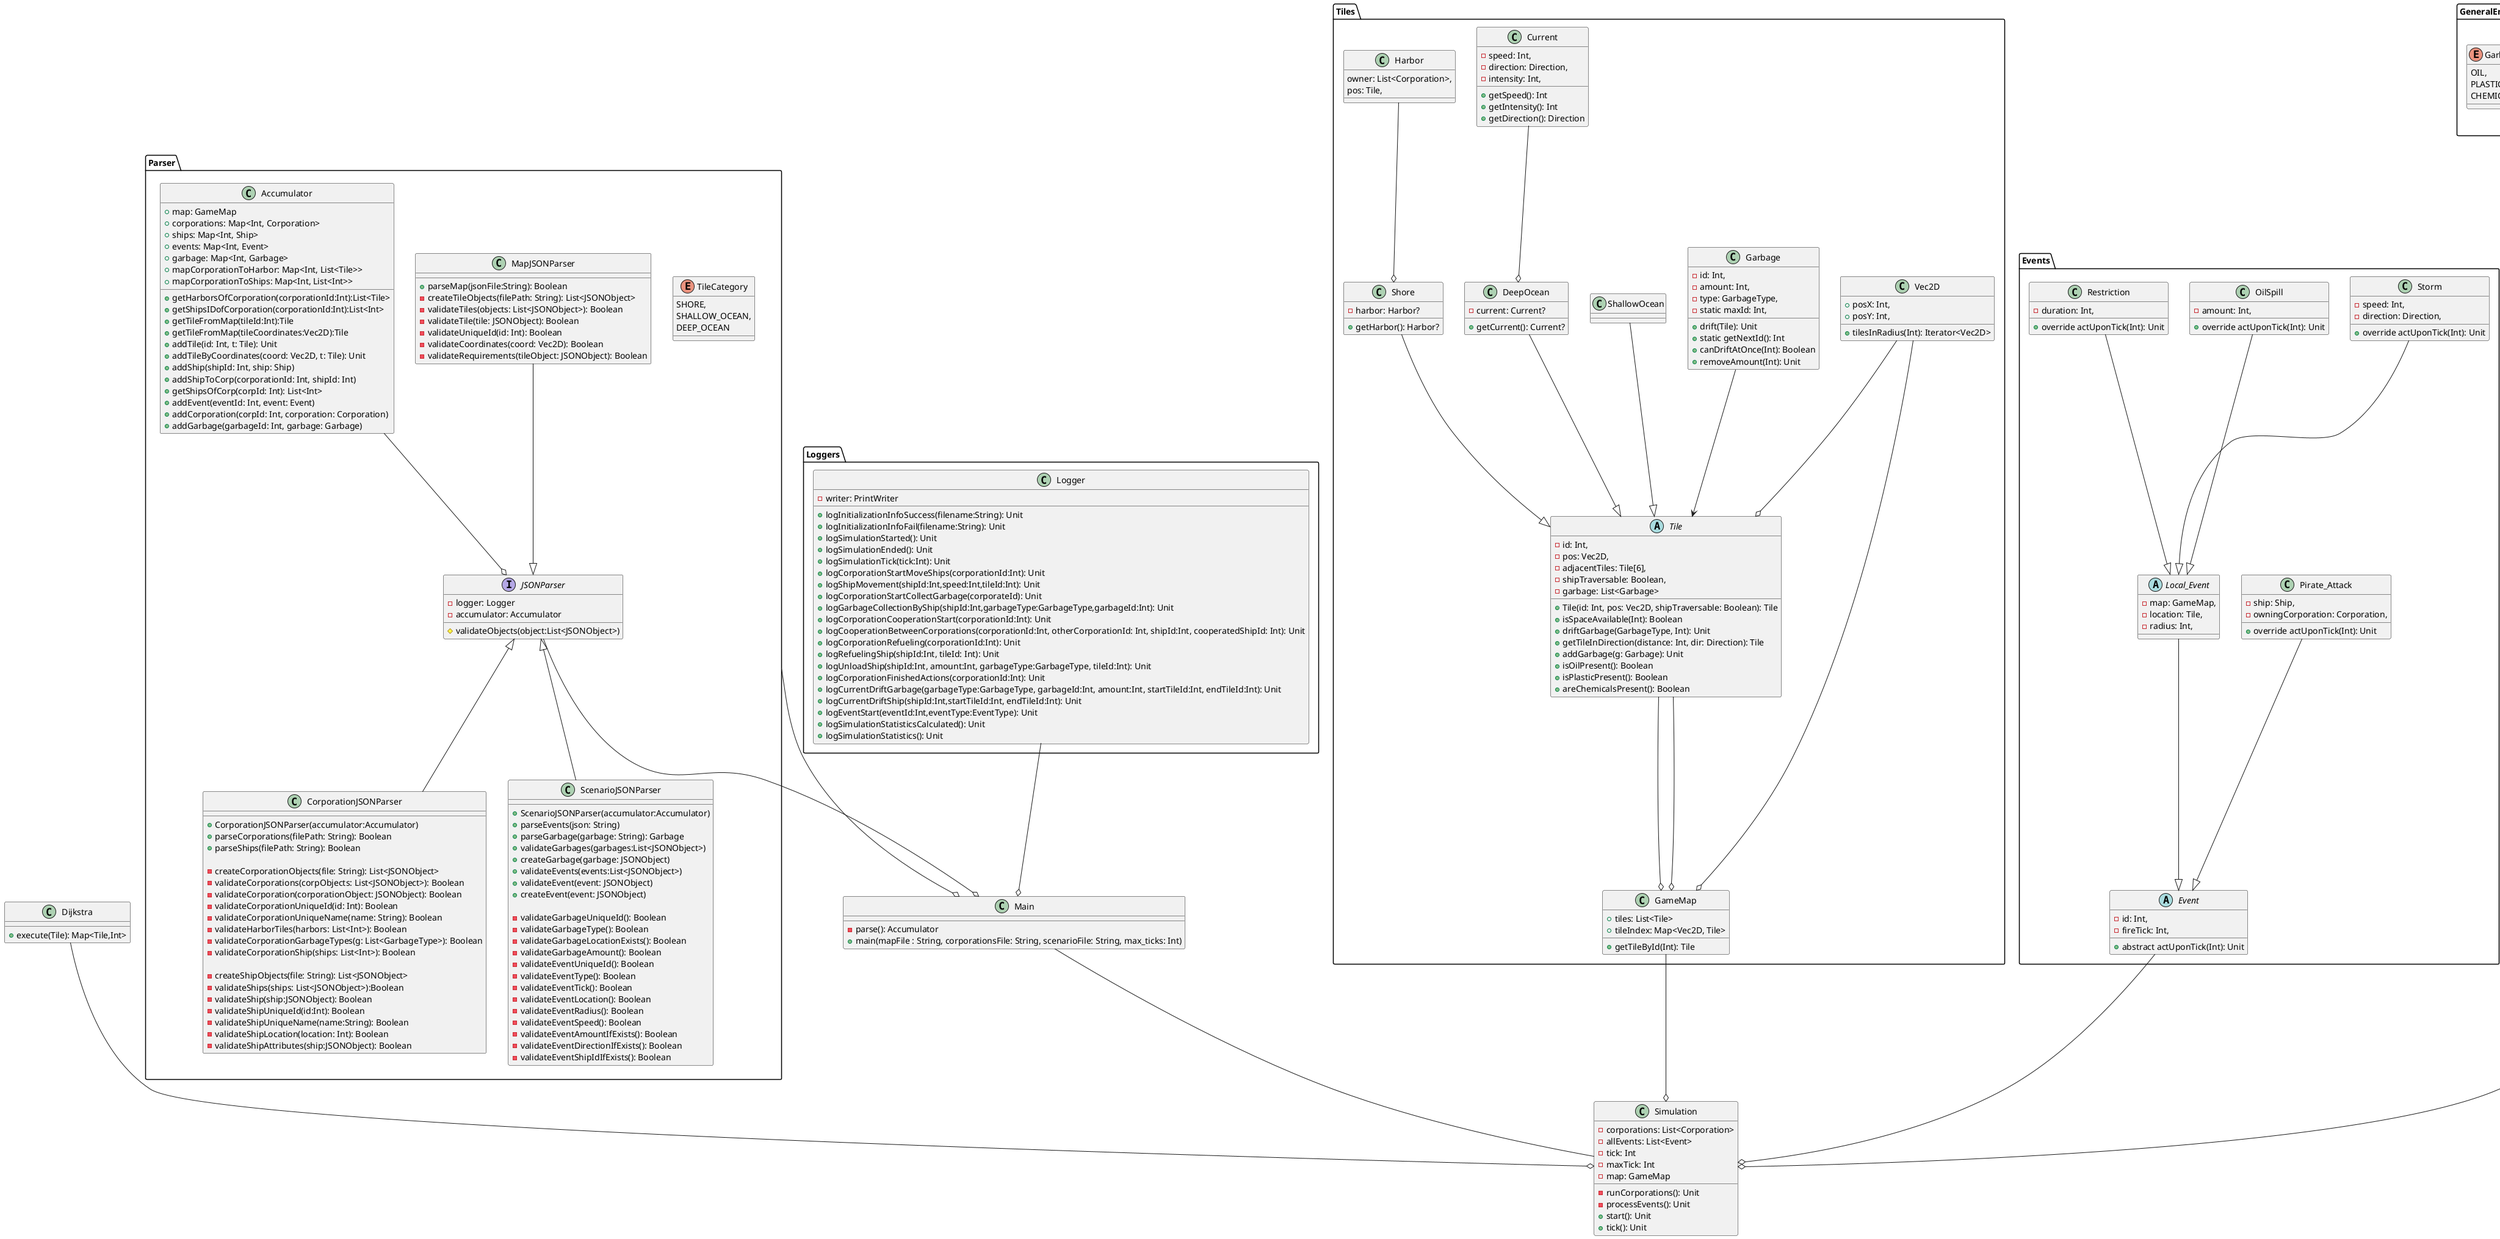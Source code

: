 @startuml
'General
package GeneralEnums{
  enum Direction{
    D0,
    D60,
    D120,
    D180,
    D240,
    D300
  }
  enum GarbageType{
    OIL,
    PLASTIC,
    CHEMICALS
  }
}
class Corporation {
  - id:Int,
  - partner:Corporation
  - name:String,
  - acceptedGarbageTypes: List<GarbageType>
  - ownedHarbors: List<Harbor>
  - ownedShips: List<Ship>
  - moveShips(): Unit
  - collectGarbage(): Unit
  - refuelShips(): Unit
  - unloadShips(): Unit
  +cooperateWith(c1:Corporation): Unit
  +run(): Unit


}
class Dijkstra{
  + execute(Tile): Map<Tile,Int>
}

Dijkstra --o Simulation



Main o-- Parser


Tiles.Tile --o Tiles.GameMap


class Main {
 - parse(): Accumulator
 + main(mapFile : String, corporationsFile: String, scenarioFile: String, max_ticks: Int)

}
Main -- Simulation


Events.Event --o Simulation
Ships.Ship --o Corporation
Tiles.Tile --o Tiles.GameMap
Loggers.Logger --o Main
Parser.JSONParser --o Main
Tiles.Vec2D --o Tiles.GameMap
Tiles.Vec2D --o Tiles.Tile




class Simulation {
  - corporations: List<Corporation>
  - allEvents: List<Event>
  - tick: Int
  - maxTick: Int
  - map: GameMap
  - runCorporations(): Unit
  - processEvents(): Unit
  + start(): Unit
  + tick(): Unit
}
Corporation --o Simulation
Tiles.GameMap --o Simulation
package Events{
  abstract class Event {
    - id: Int,
    - fireTick: Int,
    + abstract actUponTick(Int): Unit

  }
  Pirate_Attack --|> Event
  class Pirate_Attack {
    - ship: Ship,
    - owningCorporation: Corporation,
    + override actUponTick(Int): Unit
  }
  Local_Event --|> Event
  abstract class Local_Event {
    - map: GameMap,
    - location: Tile,
    - radius: Int,
  }
  Storm --|> Local_Event
  class Storm {
    - speed: Int,
    - direction: Direction,
    + override actUponTick(Int): Unit
  }
  OilSpill --|> Local_Event
  class OilSpill {
    - amount: Int,
    + override actUponTick(Int): Unit
  }
  Restriction --|> Local_Event
  class Restriction {
    - duration: Int,
    + override actUponTick(Int): Unit
  }
}
package Parser {
  enum TileCategory {
    SHORE,
    SHALLOW_OCEAN,
    DEEP_OCEAN
  }
  interface JSONParser{
    - logger: Logger
    - accumulator: Accumulator
    # validateObjects(object:List<JSONObject>)
  }

  MapJSONParser --|> JSONParser


  class MapJSONParser {

    + parseMap(jsonFile:String): Boolean
    - createTileObjects(filePath: String): List<JSONObject>
    - validateTiles(objects: List<JSONObject>): Boolean
    - validateTile(tile: JSONObject): Boolean
    - validateUniqueId(id: Int): Boolean
    - validateCoordinates(coord: Vec2D): Boolean
    - validateRequirements(tileObject: JSONObject): Boolean

  }

  class CorporationJSONParser{
    +CorporationJSONParser(accumulator:Accumulator)
    +parseCorporations(filePath: String): Boolean
    +parseShips(filePath: String): Boolean

    - createCorporationObjects(file: String): List<JSONObject>
    -validateCorporations(corpObjects: List<JSONObject>): Boolean
    -validateCorporation(corporationObject: JSONObject): Boolean
    -validateCorporationUniqueId(id: Int): Boolean
    -validateCorporationUniqueName(name: String): Boolean
    -validateHarborTiles(harbors: List<Int>): Boolean
    -validateCorporationGarbageTypes(g: List<GarbageType>): Boolean
    -validateCorporationShip(ships: List<Int>): Boolean

    - createShipObjects(file: String): List<JSONObject>
    - validateShips(ships: List<JSONObject>):Boolean
    - validateShip(ship:JSONObject): Boolean
    - validateShipUniqueId(id:Int): Boolean
    - validateShipUniqueName(name:String): Boolean
    - validateShipLocation(location: Int): Boolean
    - validateShipAttributes(ship:JSONObject): Boolean
  }

  class ScenarioJSONParser{

    + ScenarioJSONParser(accumulator:Accumulator)
    + parseEvents(json: String)
    + parseGarbage(garbage: String): Garbage
    + validateGarbages(garbages:List<JSONObject>)
    + createGarbage(garbage: JSONObject)
    + validateEvents(events:List<JSONObject>)
    + validateEvent(event: JSONObject)
    + createEvent(event: JSONObject)

    - validateGarbageUniqueId(): Boolean
    - validateGarbageType(): Boolean
    - validateGarbageLocationExists(): Boolean
    - validateGarbageAmount(): Boolean
    - validateEventUniqueId(): Boolean
    - validateEventType(): Boolean
    - validateEventTick(): Boolean
    - validateEventLocation(): Boolean
    - validateEventRadius(): Boolean
    - validateEventSpeed(): Boolean
    - validateEventAmountIfExists(): Boolean
    - validateEventDirectionIfExists(): Boolean
    - validateEventShipIdIfExists(): Boolean

  }

  JSONParser <|-- CorporationJSONParser
  JSONParser <|-- ScenarioJSONParser
  Accumulator --o JSONParser
  class Accumulator {
    +map: GameMap
    +corporations: Map<Int, Corporation>
    +ships: Map<Int, Ship>
    +events: Map<Int, Event>
    +garbage: Map<Int, Garbage>
    +mapCorporationToHarbor: Map<Int, List<Tile>>
    +mapCorporationToShips: Map<Int, List<Int>>

    +getHarborsOfCorporation(corporationId:Int):List<Tile>
    +getShipsIDofCorporation(corporationId:Int):List<Int>
    +getTileFromMap(tileId:Int):Tile
    +getTileFromMap(tileCoordinates:Vec2D):Tile
    +addTile(id: Int, t: Tile): Unit
    +addTileByCoordinates(coord: Vec2D, t: Tile): Unit
    +addShip(shipId: Int, ship: Ship)
    +addShipToCorp(corporationId: Int, shipId: Int)
    +getShipsOfCorp(corpId: Int): List<Int>
    +addEvent(eventId: Int, event: Event)
    +addCorporation(corpId: Int, corporation: Corporation)
    +addGarbage(garbageId: Int, garbage: Garbage)

  }
}


package Tiles{
class Vec2D{
  + posX: Int,
  + posY: Int,
  + tilesInRadius(Int): Iterator<Vec2D>
}

class GameMap {
  + tiles: List<Tile>
  + tileIndex: Map<Vec2D, Tile>
  + getTileById(Int): Tile
  
}

  abstract class Tile{
    - id: Int,
    - pos: Vec2D,
    - adjacentTiles: Tile[6],
    - shipTraversable: Boolean,
    - garbage: List<Garbage>
    +Tile(id: Int, pos: Vec2D, shipTraversable: Boolean): Tile
    + isSpaceAvailable(Int): Boolean
    + driftGarbage(GarbageType, Int): Unit
    + getTileInDirection(distance: Int, dir: Direction): Tile
    + addGarbage(g: Garbage): Unit
    + isOilPresent(): Boolean
    + isPlasticPresent(): Boolean
    + areChemicalsPresent(): Boolean
  }


  class Garbage {
    -id: Int,
    -amount: Int,
    -type: GarbageType,
    -static maxId: Int,
    +drift(Tile): Unit
    +static getNextId(): Int
    +canDriftAtOnce(Int): Boolean
    +removeAmount(Int): Unit
  }

  Garbage --> Tile

  Shore --|> Tile
  DeepOcean --|> Tile
  ShallowOcean --|> Tile

  class Current {
    - speed: Int,
    - direction: Direction,
    - intensity: Int,
    + getSpeed(): Int
    + getIntensity(): Int
    + getDirection(): Direction
  }
  class Shore{
    - harbor: Harbor?
    + getHarbor(): Harbor?
  }
  class ShallowOcean{}
  class DeepOcean{
    - current: Current?
    + getCurrent(): Current?
  }

class Harbor {
  owner: List<Corporation>,
  pos: Tile,
}
Harbor --o Shore
Current --o DeepOcean
}
'Ships
package Ships{
  abstract class Ship {
    - id: Int,
    - name: String,
    - owner: Corporation,
    - pos: Tile,
    - dir: Direction,
    - maxVelocity: Int,
    - acceleration: Int,
    - fuelCapacity: Int,
    - fuelConsumption: Int,
    - destinationTile: Tile,
    + setDestinationTile(Tile): Unit
    + refuel(): Unit
    + drift(): Unit
    + setTile(Tile): Unit
  }

  ScoutingShip --|> Ship
  CoordinatingShip --|> Ship
  CollectingShip --|> Ship

  class ScoutingShip{
   - visibleRange: Int
   + getTilesWithGarbageInFoV(): List<Tile>
  }
  class CoordinatingShip{
  - visibleRange: Int,
  + getImmediateTilesWithGarbage(): List<Tile>
  }
  class CollectingShip{
   - visibleRange: Int,
   - garbageType: GarbageType
   - garbageCapacity: Int,
   - garbageLoad: Int,
   + giveGarbage(): Unit
  }
}
package Loggers{
  class Logger{
'  - writer: PrintWriter = new PrintWriter(System.out)
    - writer: PrintWriter
    + logInitializationInfoSuccess(filename:String): Unit
    + logInitializationInfoFail(filename:String): Unit
    + logSimulationStarted(): Unit
    + logSimulationEnded(): Unit
    + logSimulationTick(tick:Int): Unit
    + logCorporationStartMoveShips(corporationId:Int): Unit
    + logShipMovement(shipId:Int,speed:Int,tileId:Int): Unit
    + logCorporationStartCollectGarbage(corporateId): Unit
    + logGarbageCollectionByShip(shipId:Int,garbageType:GarbageType,garbageId:Int): Unit
    + logCorporationCooperationStart(corporationId:Int): Unit
    + logCooperationBetweenCorporations(corporationId:Int, otherCorporationId: Int, shipId:Int, cooperatedShipId: Int): Unit
    + logCorporationRefueling(corporationId:Int): Unit
    + logRefuelingShip(shipId:Int, tileId: Int): Unit
    + logUnloadShip(shipId:Int, amount:Int, garbageType:GarbageType, tileId:Int): Unit
    + logCorporationFinishedActions(corporationId:Int): Unit
    + logCurrentDriftGarbage(garbageType:GarbageType, garbageId:Int, amount:Int, startTileId:Int, endTileId:Int): Unit
    + logCurrentDriftShip(shipId:Int,startTileId:Int, endTileId:Int): Unit
    + logEventStart(eventId:Int,eventType:EventType): Unit
    + logSimulationStatisticsCalculated(): Unit
    + logSimulationStatistics(): Unit
  }
}
@enduml